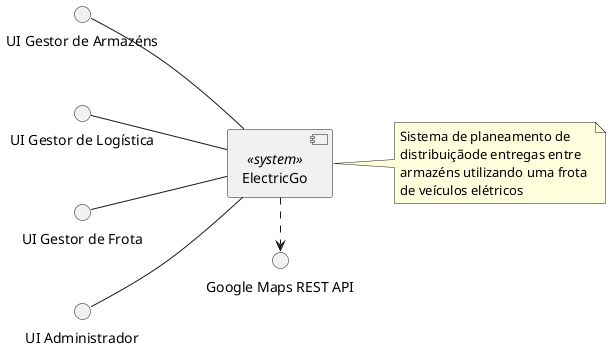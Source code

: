@startuml
left to right direction

interface "UI Gestor de Armazéns" as IGA
interface "UI Gestor de Logística" as IGL
interface "UI Gestor de Frota" as IGF
interface "UI Administrador" as IADM
interface "Google Maps REST API" as IGOO

component [ElectricGo] <<system>> as c1

note right of c1
Sistema de planeamento de 
distribuiçãode entregas entre 
armazéns utilizando uma frota 
de veículos elétricos
end note

IGA -- c1
IGL -- c1
IGF -- c1
IADM -- c1

c1 .right.> IGOO : " "

@enduml
